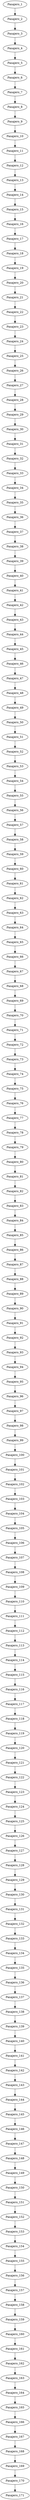digraph {
Pasajero_1->
Pasajero_2->
Pasajero_3->
Pasajero_4->
Pasajero_5->
Pasajero_6->
Pasajero_7->
Pasajero_8->
Pasajero_9->
Pasajero_10->
Pasajero_11->
Pasajero_12->
Pasajero_13->
Pasajero_14->
Pasajero_15->
Pasajero_16->
Pasajero_17->
Pasajero_18->
Pasajero_19->
Pasajero_20->
Pasajero_21->
Pasajero_22->
Pasajero_23->
Pasajero_24->
Pasajero_25->
Pasajero_26->
Pasajero_27->
Pasajero_28->
Pasajero_29->
Pasajero_30->
Pasajero_31->
Pasajero_32->
Pasajero_33->
Pasajero_34->
Pasajero_35->
Pasajero_36->
Pasajero_37->
Pasajero_38->
Pasajero_39->
Pasajero_40->
Pasajero_41->
Pasajero_42->
Pasajero_43->
Pasajero_44->
Pasajero_45->
Pasajero_46->
Pasajero_47->
Pasajero_48->
Pasajero_49->
Pasajero_50->
Pasajero_51->
Pasajero_52->
Pasajero_53->
Pasajero_54->
Pasajero_55->
Pasajero_56->
Pasajero_57->
Pasajero_58->
Pasajero_59->
Pasajero_60->
Pasajero_61->
Pasajero_62->
Pasajero_63->
Pasajero_64->
Pasajero_65->
Pasajero_66->
Pasajero_67->
Pasajero_68->
Pasajero_69->
Pasajero_70->
Pasajero_71->
Pasajero_72->
Pasajero_73->
Pasajero_74->
Pasajero_75->
Pasajero_76->
Pasajero_77->
Pasajero_78->
Pasajero_79->
Pasajero_80->
Pasajero_81->
Pasajero_82->
Pasajero_83->
Pasajero_84->
Pasajero_85->
Pasajero_86->
Pasajero_87->
Pasajero_88->
Pasajero_89->
Pasajero_90->
Pasajero_91->
Pasajero_92->
Pasajero_93->
Pasajero_94->
Pasajero_95->
Pasajero_96->
Pasajero_97->
Pasajero_98->
Pasajero_99->
Pasajero_100->
Pasajero_101->
Pasajero_102->
Pasajero_103->
Pasajero_104->
Pasajero_105->
Pasajero_106->
Pasajero_107->
Pasajero_108->
Pasajero_109->
Pasajero_110->
Pasajero_111->
Pasajero_112->
Pasajero_113->
Pasajero_114->
Pasajero_115->
Pasajero_116->
Pasajero_117->
Pasajero_118->
Pasajero_119->
Pasajero_120->
Pasajero_121->
Pasajero_122->
Pasajero_123->
Pasajero_124->
Pasajero_125->
Pasajero_126->
Pasajero_127->
Pasajero_128->
Pasajero_129->
Pasajero_130->
Pasajero_131->
Pasajero_132->
Pasajero_133->
Pasajero_134->
Pasajero_135->
Pasajero_136->
Pasajero_137->
Pasajero_138->
Pasajero_139->
Pasajero_140->
Pasajero_141->
Pasajero_142->
Pasajero_143->
Pasajero_144->
Pasajero_145->
Pasajero_146->
Pasajero_147->
Pasajero_148->
Pasajero_149->
Pasajero_150->
Pasajero_151->
Pasajero_152->
Pasajero_153->
Pasajero_154->
Pasajero_155->
Pasajero_156->
Pasajero_157->
Pasajero_158->
Pasajero_159->
Pasajero_160->
Pasajero_161->
Pasajero_162->
Pasajero_163->
Pasajero_164->
Pasajero_165->
Pasajero_166->
Pasajero_167->
Pasajero_168->
Pasajero_169->
Pasajero_170->Pasajero_171}